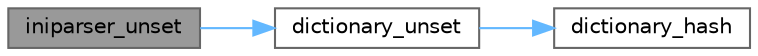 digraph "iniparser_unset"
{
 // LATEX_PDF_SIZE
  bgcolor="transparent";
  edge [fontname=Helvetica,fontsize=10,labelfontname=Helvetica,labelfontsize=10];
  node [fontname=Helvetica,fontsize=10,shape=box,height=0.2,width=0.4];
  rankdir="LR";
  Node1 [label="iniparser_unset",height=0.2,width=0.4,color="gray40", fillcolor="grey60", style="filled", fontcolor="black",tooltip="Delete an entry in a dictionary"];
  Node1 -> Node2 [color="steelblue1",style="solid"];
  Node2 [label="dictionary_unset",height=0.2,width=0.4,color="grey40", fillcolor="white", style="filled",URL="$dictionary_8c.html#a27f0752948d52ccd2568dae22f5db2bc",tooltip="Delete a key in a dictionary"];
  Node2 -> Node3 [color="steelblue1",style="solid"];
  Node3 [label="dictionary_hash",height=0.2,width=0.4,color="grey40", fillcolor="white", style="filled",URL="$dictionary_8c.html#a7c1ef0a729e668d1e8d6a7e774feaf2e",tooltip="Compute the hash key for a string."];
}
